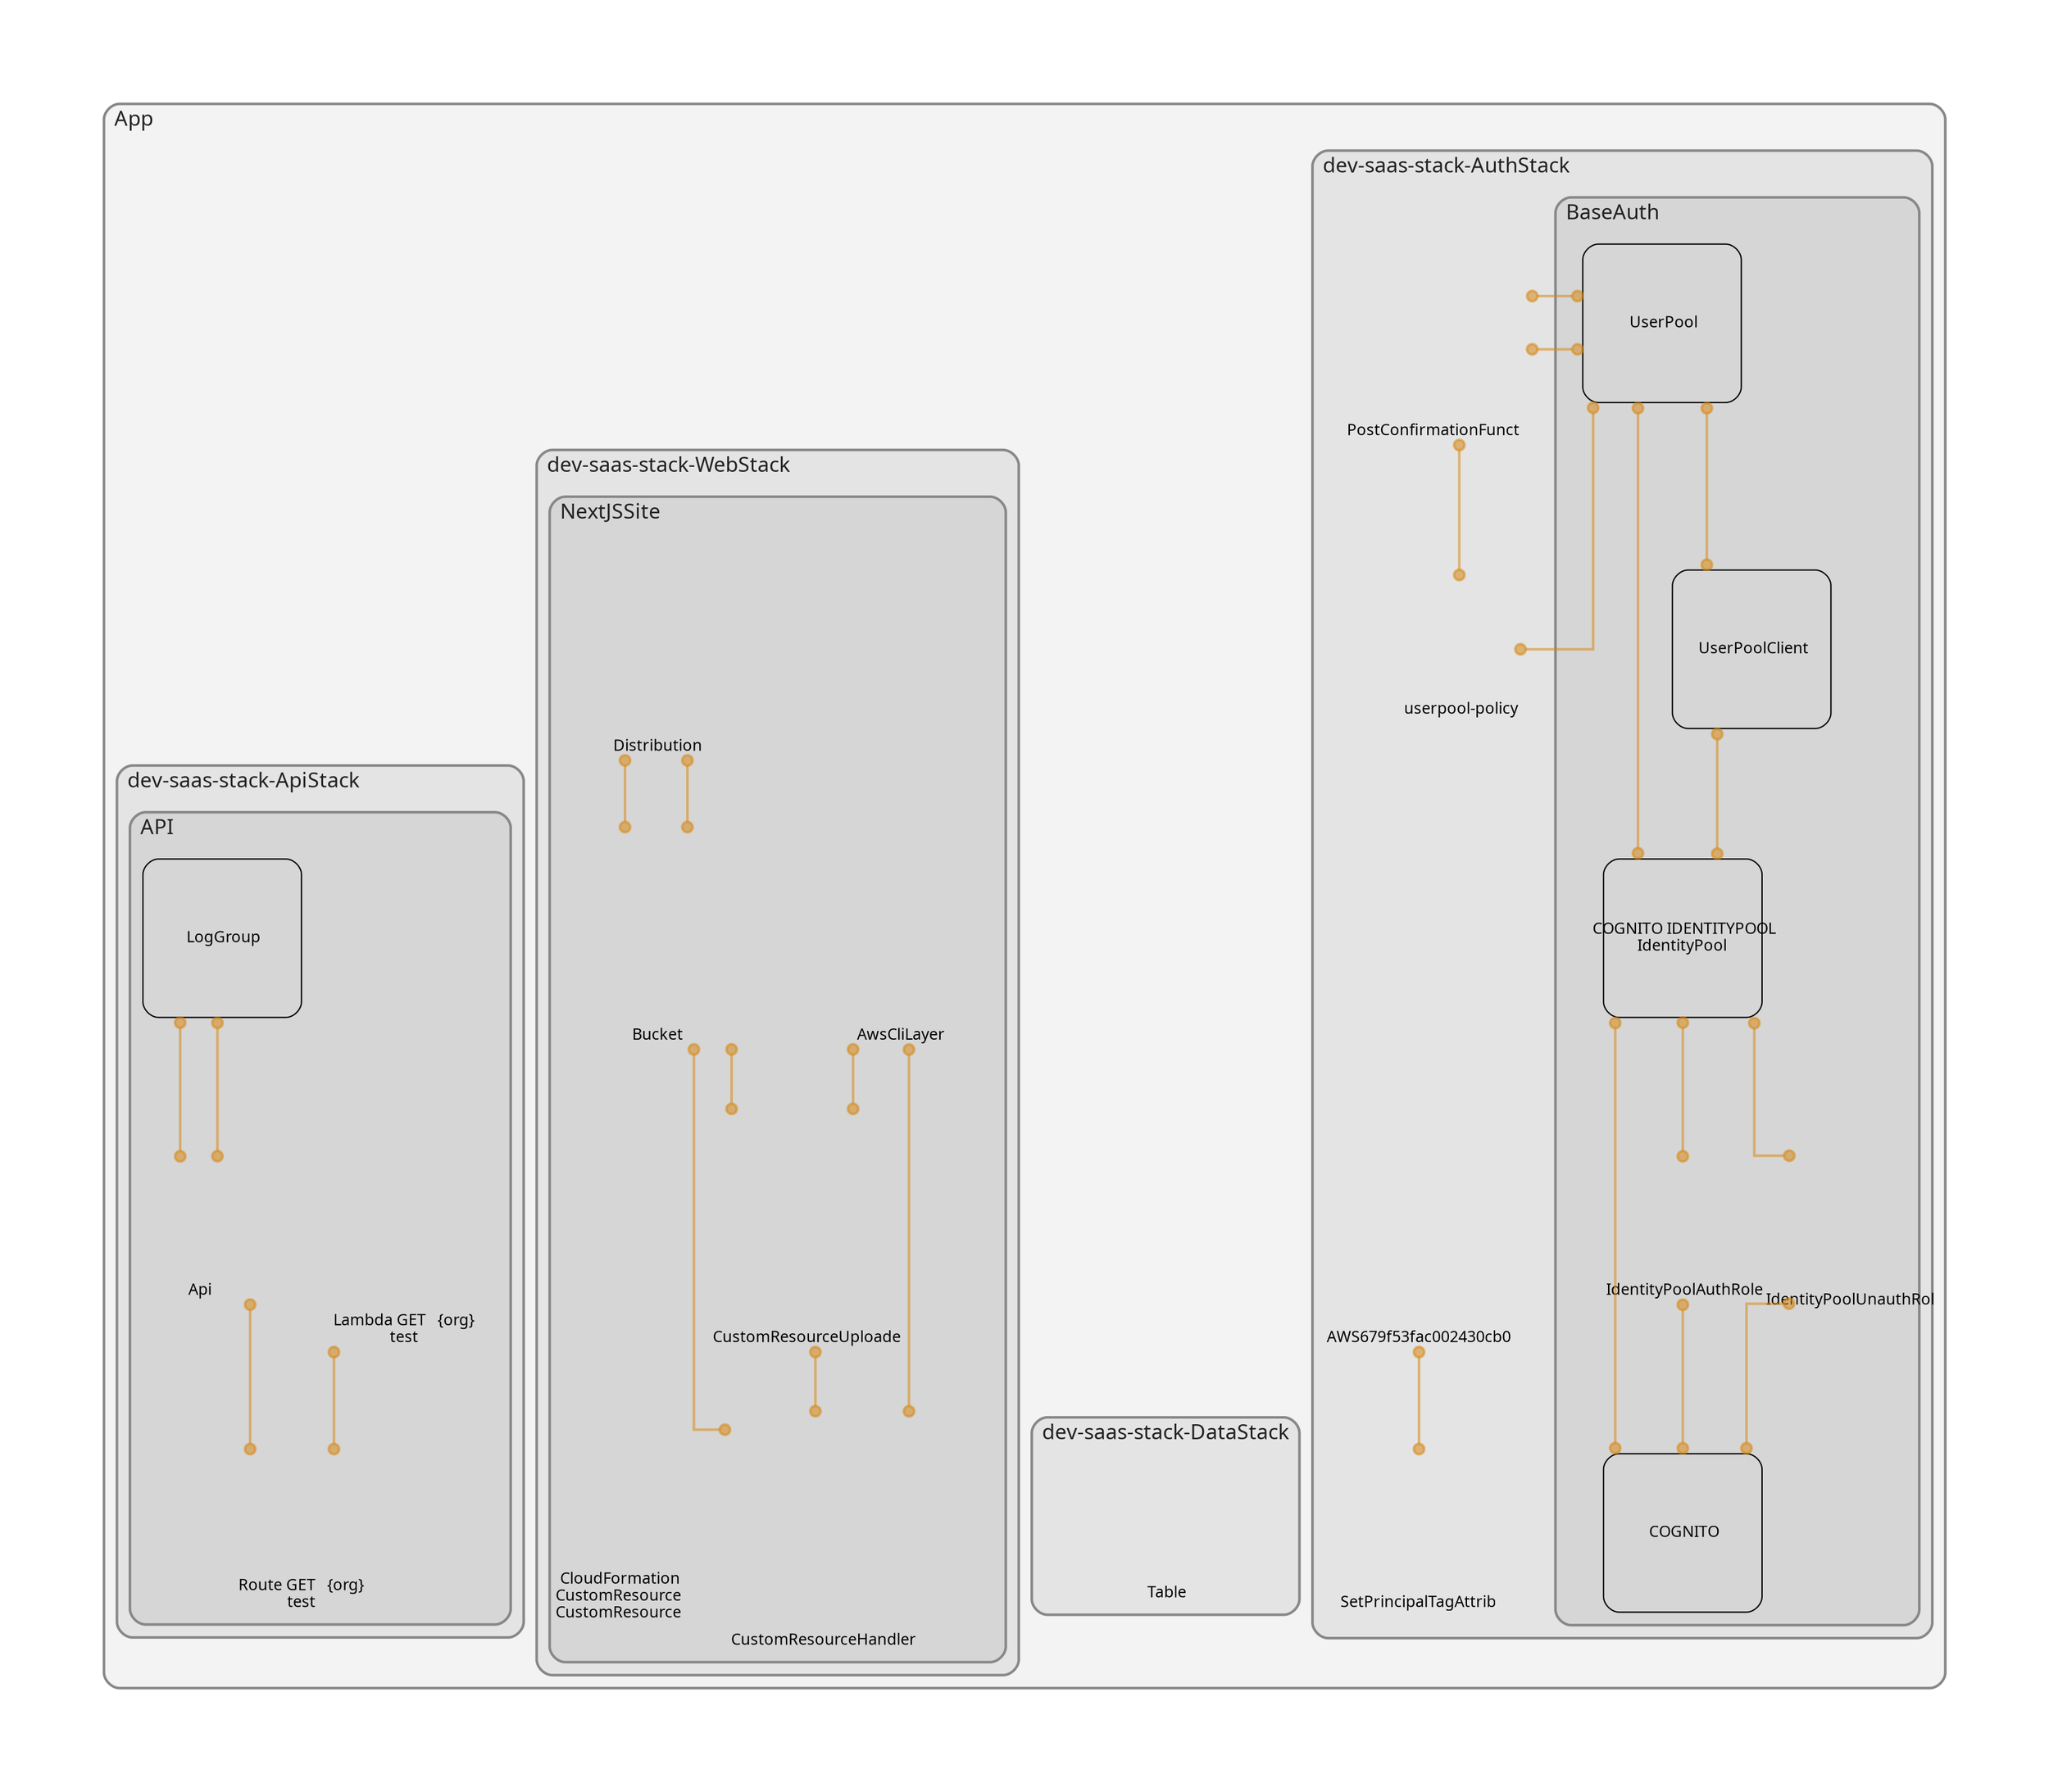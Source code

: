digraph "Diagram" {
  splines = "ortho";
  pad = "1.0";
  nodesep = "0.60";
  ranksep = "0.75";
  fontname = "Sans-Serif";
  fontsize = "15";
  dpi = "200";
  rankdir = "BT";
  compound = "true";
  fontcolor = "#222222";
  edge [
    color = "#D5871488",
    penwidth = 2,
    arrowhead = "dot",
    arrowtail = "dot",
  ];
  node [
    shape = "box",
    style = "rounded",
    fixedsize = true,
    width = 1.7,
    height = 1.7,
    labelloc = "c",
    imagescale = true,
    fontname = "Sans-Serif",
    fontsize = 8,
    margin = 8,
  ];
  subgraph "App" {
    subgraph "cluster-SubGraph.App" {
      graph [
        label = "App",
        labelloc = "b",
        labeljust = "l",
        margin = "10",
        fontsize = "16",
        penwidth = "2",
        pencolor = "#888888",
        style = "filled,rounded",
        fillcolor = "#f3f3f3",
      ];
      subgraph "cluster-SubGraph.dev-saas-stack-AuthStack" {
        graph [
          label = "dev-saas-stack-AuthStack",
          labelloc = "b",
          labeljust = "l",
          margin = "10",
          fontsize = "16",
          penwidth = "2",
          pencolor = "#888888",
          style = "filled,rounded",
          fillcolor = "#e4e4e4",
        ];
        "dev-saas-stack-AuthStack/PostConfirmationFunction" [
          label = "\nPostConfirmationFunct",
          fontsize = 12,
          image = "/home/simon/code/stacks/saas-stack/node_modules/cdk-dia/icons/aws/Service/Arch_Compute/64/Arch_AWS-Lambda_64@5x.png",
          imagescale = "true",
          imagepos = "tc",
          penwidth = "0",
          shape = "node",
          fixedsize = "true",
          labelloc = "b",
          width = 2,
          height = 2.4819999999999998,
        ];
        "dev-saas-stack-AuthStack/userpool-policy" [
          label = " userpool-policy",
          fontsize = 12,
          image = "/home/simon/code/stacks/saas-stack/node_modules/cdk-dia/icons/aws/Service/Arch_Security-Identity-Compliance/64/Arch_AWS-Identity-and-Access-Management_64@5x.png",
          imagescale = "true",
          imagepos = "tc",
          penwidth = "0",
          shape = "node",
          fixedsize = "true",
          labelloc = "b",
          width = 1.2,
          height = 1.466,
        ];
        "dev-saas-stack-AuthStack/AWS679f53fac002430cb0da5b7982bd2287" [
          label = "\nAWS679f53fac002430cb0",
          fontsize = 12,
          image = "/home/simon/code/stacks/saas-stack/node_modules/cdk-dia/icons/aws/Service/Arch_Compute/64/Arch_AWS-Lambda_64@5x.png",
          imagescale = "true",
          imagepos = "tc",
          penwidth = "0",
          shape = "node",
          fixedsize = "true",
          labelloc = "b",
          width = 2,
          height = 2.4819999999999998,
        ];
        "dev-saas-stack-AuthStack/MultiTenancyCognitoConfig/SetPrincipalTagAttributeMapCognito" [
          label = "\nSetPrincipalTagAttrib",
          fontsize = 12,
          image = "/home/simon/code/stacks/saas-stack/node_modules/cdk-dia/icons/aws/Service/Arch_Management-Governance/64/Arch_AWS-CloudFormation_64@5x.png",
          imagescale = "true",
          imagepos = "tc",
          penwidth = "0",
          shape = "node",
          fixedsize = "true",
          labelloc = "b",
          width = 1.2,
          height = 1.682,
        ];
        subgraph "cluster-SubGraph.BaseAuth" {
          graph [
            label = "BaseAuth",
            labelloc = "b",
            labeljust = "l",
            margin = "10",
            fontsize = "16",
            penwidth = "2",
            pencolor = "#888888",
            style = "filled,rounded",
            fillcolor = "#d6d6d6",
          ];
          "dev-saas-stack-AuthStack/BaseAuth/UserPool" [
            label = " UserPool",
            fontsize = 12,
          ];
          "dev-saas-stack-AuthStack/BaseAuth/UserPoolClient" [
            label = " UserPoolClient",
            fontsize = 12,
          ];
          "dev-saas-stack-AuthStack/BaseAuth/IdentityPool" [
            label = " COGNITO IDENTITYPOOL\nIdentityPool",
            fontsize = 12,
          ];
          "dev-saas-stack-AuthStack/BaseAuth/IdentityPoolAuthRole" [
            label = " IdentityPoolAuthRole",
            fontsize = 12,
            image = "/home/simon/code/stacks/saas-stack/node_modules/cdk-dia/icons/aws/Service/Arch_Security-Identity-Compliance/64/Arch_AWS-Identity-and-Access-Management_64@5x.png",
            imagescale = "true",
            imagepos = "tc",
            penwidth = "0",
            shape = "node",
            fixedsize = "true",
            labelloc = "b",
            width = 1.2,
            height = 1.466,
          ];
          "dev-saas-stack-AuthStack/BaseAuth/IdentityPoolUnauthRole" [
            label = "\nIdentityPoolUnauthRol",
            fontsize = 12,
            image = "/home/simon/code/stacks/saas-stack/node_modules/cdk-dia/icons/aws/Service/Arch_Security-Identity-Compliance/64/Arch_AWS-Identity-and-Access-Management_64@5x.png",
            imagescale = "true",
            imagepos = "tc",
            penwidth = "0",
            shape = "node",
            fixedsize = "true",
            labelloc = "b",
            width = 1.2,
            height = 1.682,
          ];
          "dev-saas-stack-AuthStack/BaseAuth/IdentityPoolRoleAttachment" [
            label = " COGNITO",
            fontsize = 12,
          ];
        }
      }
      subgraph "cluster-SubGraph.dev-saas-stack-DataStack" {
        graph [
          label = "dev-saas-stack-DataStack",
          labelloc = "b",
          labeljust = "l",
          margin = "10",
          fontsize = "16",
          penwidth = "2",
          pencolor = "#888888",
          style = "filled,rounded",
          fillcolor = "#e4e4e4",
        ];
        "dev-saas-stack-DataStack/DynamoDBTableResource/Table" [
          label = " Table",
          fontsize = 12,
          image = "/home/simon/code/stacks/saas-stack/node_modules/cdk-dia/icons/aws/Service/Arch_Database/64/Arch_Amazon-DynamoDB_64@5x.png",
          imagescale = "true",
          imagepos = "tc",
          penwidth = "0",
          shape = "node",
          fixedsize = "true",
          labelloc = "b",
          width = 1.2,
          height = 1.466,
        ];
      }
      subgraph "cluster-SubGraph.dev-saas-stack-WebStack" {
        graph [
          label = "dev-saas-stack-WebStack",
          labelloc = "b",
          labeljust = "l",
          margin = "10",
          fontsize = "16",
          penwidth = "2",
          pencolor = "#888888",
          style = "filled,rounded",
          fillcolor = "#e4e4e4",
        ];
        subgraph "cluster-SubGraph.NextJSSite" {
          graph [
            label = "NextJSSite",
            labelloc = "b",
            labeljust = "l",
            margin = "10",
            fontsize = "16",
            penwidth = "2",
            pencolor = "#888888",
            style = "filled,rounded",
            fillcolor = "#d6d6d6",
          ];
          "dev-saas-stack-WebStack/NextJSSite/Bucket" [
            label = " Bucket",
            fontsize = 12,
            image = "/home/simon/code/stacks/saas-stack/node_modules/cdk-dia/icons/aws/Service/Arch_Storage/64/Arch_Amazon-S3-Standard_64@5x.png",
            imagescale = "true",
            imagepos = "tc",
            penwidth = "0",
            shape = "node",
            fixedsize = "true",
            labelloc = "b",
            width = 2,
            height = 2.266,
          ];
          "dev-saas-stack-WebStack/NextJSSite/AwsCliLayer" [
            label = " AwsCliLayer",
            fontsize = 12,
            image = "/home/simon/code/stacks/saas-stack/node_modules/cdk-dia/icons/aws/Service/Arch_Compute/64/Arch_AWS-Lambda_64@5x.png",
            imagescale = "true",
            imagepos = "tc",
            penwidth = "0",
            shape = "node",
            fixedsize = "true",
            labelloc = "b",
            width = 2,
            height = 2.266,
          ];
          "dev-saas-stack-WebStack/NextJSSite/CustomResourceUploader" [
            label = "\nCustomResourceUploade",
            fontsize = 12,
            image = "/home/simon/code/stacks/saas-stack/node_modules/cdk-dia/icons/aws/Service/Arch_Compute/64/Arch_AWS-Lambda_64@5x.png",
            imagescale = "true",
            imagepos = "tc",
            penwidth = "0",
            shape = "node",
            fixedsize = "true",
            labelloc = "b",
            width = 2,
            height = 2.4819999999999998,
          ];
          "dev-saas-stack-WebStack/NextJSSite/CustomResourceHandler" [
            label = "\nCustomResourceHandler",
            fontsize = 12,
            image = "/home/simon/code/stacks/saas-stack/node_modules/cdk-dia/icons/aws/Service/Arch_Compute/64/Arch_AWS-Lambda_64@5x.png",
            imagescale = "true",
            imagepos = "tc",
            penwidth = "0",
            shape = "node",
            fixedsize = "true",
            labelloc = "b",
            width = 2,
            height = 2.4819999999999998,
          ];
          "dev-saas-stack-WebStack/NextJSSite/Distribution" [
            label = " Distribution",
            fontsize = 12,
            image = "/home/simon/code/stacks/saas-stack/node_modules/cdk-dia/icons/aws/Service/Arch_Networking-Content/64/Arch_Amazon-CloudFront_64@5x.png",
            imagescale = "true",
            imagepos = "tc",
            penwidth = "0",
            shape = "node",
            fixedsize = "true",
            labelloc = "b",
            width = 2,
            height = 2.266,
          ];
          "dev-saas-stack-WebStack/NextJSSite/CustomResource" [
            label = " CloudFormation\nCustomResource\nCustomResource",
            fontsize = 12,
            image = "/home/simon/code/stacks/saas-stack/node_modules/cdk-dia/icons/aws/Service/Arch_Management-Governance/64/Arch_AWS-CloudFormation_64@5x.png",
            imagescale = "true",
            imagepos = "tc",
            penwidth = "0",
            shape = "node",
            fixedsize = "true",
            labelloc = "b",
            width = 1.2,
            height = 1.898,
          ];
        }
      }
      subgraph "cluster-SubGraph.dev-saas-stack-ApiStack" {
        graph [
          label = "dev-saas-stack-ApiStack",
          labelloc = "b",
          labeljust = "l",
          margin = "10",
          fontsize = "16",
          penwidth = "2",
          pencolor = "#888888",
          style = "filled,rounded",
          fillcolor = "#e4e4e4",
        ];
        subgraph "cluster-SubGraph.API" {
          graph [
            label = "API",
            labelloc = "b",
            labeljust = "l",
            margin = "10",
            fontsize = "16",
            penwidth = "2",
            pencolor = "#888888",
            style = "filled,rounded",
            fillcolor = "#d6d6d6",
          ];
          "dev-saas-stack-ApiStack/API/Api" [
            label = " Api",
            fontsize = 12,
            image = "/home/simon/code/stacks/saas-stack/node_modules/cdk-dia/icons/aws/Service/Arch_Networking-Content/64/Arch_Amazon-API-Gateway_64@5x.png",
            imagescale = "true",
            imagepos = "tc",
            penwidth = "0",
            shape = "node",
            fixedsize = "true",
            labelloc = "b",
            width = 1.2,
            height = 1.466,
          ];
          "dev-saas-stack-ApiStack/API/LogGroup" [
            label = " LogGroup",
            fontsize = 12,
          ];
          "dev-saas-stack-ApiStack/API/Lambda_GET_--{org}--test" [
            label = " Lambda GET   {org} \ntest",
            fontsize = 12,
            image = "/home/simon/code/stacks/saas-stack/node_modules/cdk-dia/icons/aws/Service/Arch_Compute/64/Arch_AWS-Lambda_64@5x.png",
            imagescale = "true",
            imagepos = "tc",
            penwidth = "0",
            shape = "node",
            fixedsize = "true",
            labelloc = "b",
            width = 2,
            height = 2.4819999999999998,
          ];
          "dev-saas-stack-ApiStack/API/Route_GET_--{org}--test" [
            label = " Route GET   {org} \ntest",
            fontsize = 12,
            image = "/home/simon/code/stacks/saas-stack/node_modules/cdk-dia/icons/aws/Service/Arch_Networking-Content/64/Arch_Amazon-API-Gateway_64@5x.png",
            imagescale = "true",
            imagepos = "tc",
            penwidth = "0",
            shape = "node",
            fixedsize = "true",
            labelloc = "b",
            width = 1.2,
            height = 1.682,
          ];
        }
      }
    }
  }
  "dev-saas-stack-AuthStack/BaseAuth/UserPool" -> "dev-saas-stack-AuthStack/PostConfirmationFunction" [
    dir = "both",
  ];
  "dev-saas-stack-AuthStack/BaseAuth/UserPoolClient" -> "dev-saas-stack-AuthStack/BaseAuth/UserPool" [
    dir = "both",
  ];
  "dev-saas-stack-AuthStack/BaseAuth/IdentityPool" -> "dev-saas-stack-AuthStack/BaseAuth/UserPool" [
    dir = "both",
  ];
  "dev-saas-stack-AuthStack/BaseAuth/IdentityPool" -> "dev-saas-stack-AuthStack/BaseAuth/UserPoolClient" [
    dir = "both",
  ];
  "dev-saas-stack-AuthStack/BaseAuth/IdentityPoolAuthRole" -> "dev-saas-stack-AuthStack/BaseAuth/IdentityPool" [
    dir = "both",
  ];
  "dev-saas-stack-AuthStack/BaseAuth/IdentityPoolUnauthRole" -> "dev-saas-stack-AuthStack/BaseAuth/IdentityPool" [
    dir = "both",
  ];
  "dev-saas-stack-AuthStack/BaseAuth/IdentityPoolRoleAttachment" -> "dev-saas-stack-AuthStack/BaseAuth/IdentityPool" [
    dir = "both",
  ];
  "dev-saas-stack-AuthStack/BaseAuth/IdentityPoolRoleAttachment" -> "dev-saas-stack-AuthStack/BaseAuth/IdentityPoolAuthRole" [
    dir = "both",
  ];
  "dev-saas-stack-AuthStack/BaseAuth/IdentityPoolRoleAttachment" -> "dev-saas-stack-AuthStack/BaseAuth/IdentityPoolUnauthRole" [
    dir = "both",
  ];
  "dev-saas-stack-AuthStack/PostConfirmationFunction" -> "dev-saas-stack-AuthStack/BaseAuth/UserPool" [
    dir = "both",
  ];
  "dev-saas-stack-AuthStack/userpool-policy" -> "dev-saas-stack-AuthStack/BaseAuth/UserPool" [
    dir = "both",
  ];
  "dev-saas-stack-AuthStack/userpool-policy" -> "dev-saas-stack-AuthStack/PostConfirmationFunction" [
    dir = "both",
  ];
  "dev-saas-stack-AuthStack/MultiTenancyCognitoConfig/SetPrincipalTagAttributeMapCognito" -> "dev-saas-stack-AuthStack/AWS679f53fac002430cb0da5b7982bd2287" [
    dir = "both",
  ];
  "dev-saas-stack-WebStack/NextJSSite/Bucket" -> "dev-saas-stack-WebStack/NextJSSite/Distribution" [
    dir = "both",
  ];
  "dev-saas-stack-WebStack/NextJSSite/CustomResourceUploader" -> "dev-saas-stack-WebStack/NextJSSite/Bucket" [
    dir = "both",
  ];
  "dev-saas-stack-WebStack/NextJSSite/CustomResourceUploader" -> "dev-saas-stack-WebStack/NextJSSite/AwsCliLayer" [
    dir = "both",
  ];
  "dev-saas-stack-WebStack/NextJSSite/CustomResourceHandler" -> "dev-saas-stack-WebStack/NextJSSite/Bucket" [
    dir = "both",
  ];
  "dev-saas-stack-WebStack/NextJSSite/CustomResourceHandler" -> "dev-saas-stack-WebStack/NextJSSite/CustomResourceUploader" [
    dir = "both",
  ];
  "dev-saas-stack-WebStack/NextJSSite/CustomResourceHandler" -> "dev-saas-stack-WebStack/NextJSSite/AwsCliLayer" [
    dir = "both",
  ];
  "dev-saas-stack-WebStack/NextJSSite/Distribution" -> "dev-saas-stack-WebStack/NextJSSite/Bucket" [
    dir = "both",
  ];
  "dev-saas-stack-ApiStack/API/Api" -> "dev-saas-stack-ApiStack/API/LogGroup" [
    dir = "both",
  ];
  "dev-saas-stack-ApiStack/API/LogGroup" -> "dev-saas-stack-ApiStack/API/Api" [
    dir = "both",
  ];
  "dev-saas-stack-ApiStack/API/Route_GET_--{org}--test" -> "dev-saas-stack-ApiStack/API/Api" [
    dir = "both",
  ];
  "dev-saas-stack-ApiStack/API/Route_GET_--{org}--test" -> "dev-saas-stack-ApiStack/API/Lambda_GET_--{org}--test" [
    dir = "both",
  ];
}